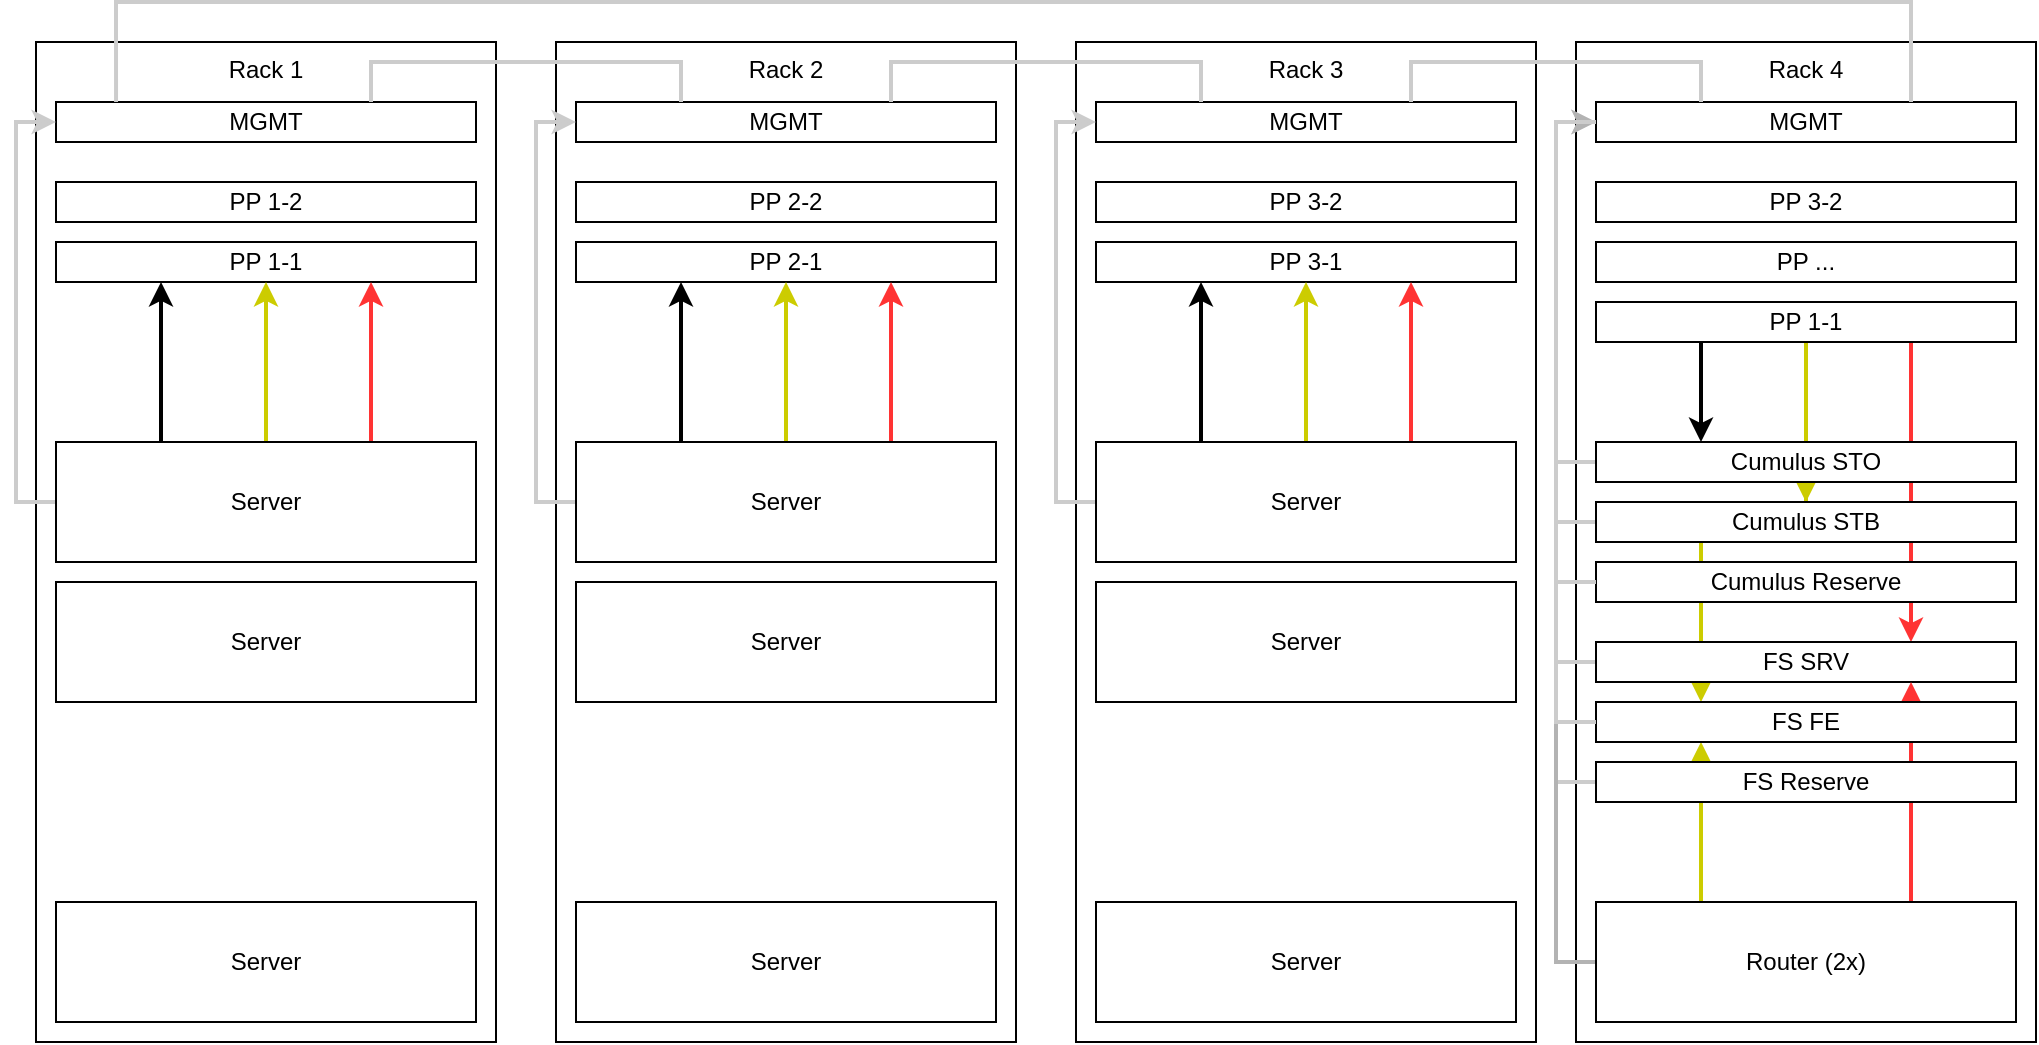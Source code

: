 <mxfile version="13.0.1" type="github">
  <diagram id="Y6lSinv7L4pgqS5vqZRM" name="Page-1">
    <mxGraphModel dx="996" dy="675" grid="1" gridSize="10" guides="1" tooltips="1" connect="1" arrows="1" fold="1" page="1" pageScale="1" pageWidth="850" pageHeight="1100" math="0" shadow="0">
      <root>
        <mxCell id="0" />
        <mxCell id="1" parent="0" />
        <mxCell id="ZG17BAWp0sAqj_uzSBZP-15" value="" style="group" vertex="1" connectable="0" parent="1">
          <mxGeometry x="30" y="130" width="230" height="500" as="geometry" />
        </mxCell>
        <mxCell id="ZG17BAWp0sAqj_uzSBZP-5" value="Rack 1" style="rounded=0;whiteSpace=wrap;html=1;verticalAlign=top;" vertex="1" parent="ZG17BAWp0sAqj_uzSBZP-15">
          <mxGeometry width="230" height="500" as="geometry" />
        </mxCell>
        <mxCell id="ZG17BAWp0sAqj_uzSBZP-1" value="PP 1-1" style="rounded=0;whiteSpace=wrap;html=1;" vertex="1" parent="ZG17BAWp0sAqj_uzSBZP-15">
          <mxGeometry x="10" y="100" width="210" height="20" as="geometry" />
        </mxCell>
        <mxCell id="ZG17BAWp0sAqj_uzSBZP-2" value="PP 1-2" style="rounded=0;whiteSpace=wrap;html=1;" vertex="1" parent="ZG17BAWp0sAqj_uzSBZP-15">
          <mxGeometry x="10" y="70" width="210" height="20" as="geometry" />
        </mxCell>
        <mxCell id="ZG17BAWp0sAqj_uzSBZP-6" value="MGMT" style="rounded=0;whiteSpace=wrap;html=1;" vertex="1" parent="ZG17BAWp0sAqj_uzSBZP-15">
          <mxGeometry x="10" y="30" width="210" height="20" as="geometry" />
        </mxCell>
        <mxCell id="ZG17BAWp0sAqj_uzSBZP-11" style="edgeStyle=orthogonalEdgeStyle;rounded=0;orthogonalLoop=1;jettySize=auto;html=1;exitX=0;exitY=0.5;exitDx=0;exitDy=0;entryX=0;entryY=0.5;entryDx=0;entryDy=0;strokeColor=#CCCCCC;strokeWidth=2;" edge="1" parent="ZG17BAWp0sAqj_uzSBZP-15" source="ZG17BAWp0sAqj_uzSBZP-8" target="ZG17BAWp0sAqj_uzSBZP-6">
          <mxGeometry relative="1" as="geometry" />
        </mxCell>
        <mxCell id="ZG17BAWp0sAqj_uzSBZP-12" style="edgeStyle=orthogonalEdgeStyle;rounded=0;orthogonalLoop=1;jettySize=auto;html=1;exitX=0.25;exitY=0;exitDx=0;exitDy=0;entryX=0.25;entryY=1;entryDx=0;entryDy=0;strokeColor=#000000;strokeWidth=2;" edge="1" parent="ZG17BAWp0sAqj_uzSBZP-15" source="ZG17BAWp0sAqj_uzSBZP-8" target="ZG17BAWp0sAqj_uzSBZP-1">
          <mxGeometry relative="1" as="geometry" />
        </mxCell>
        <mxCell id="ZG17BAWp0sAqj_uzSBZP-13" style="edgeStyle=orthogonalEdgeStyle;rounded=0;orthogonalLoop=1;jettySize=auto;html=1;exitX=0.5;exitY=0;exitDx=0;exitDy=0;entryX=0.5;entryY=1;entryDx=0;entryDy=0;strokeColor=#CCCC00;strokeWidth=2;" edge="1" parent="ZG17BAWp0sAqj_uzSBZP-15" source="ZG17BAWp0sAqj_uzSBZP-8" target="ZG17BAWp0sAqj_uzSBZP-1">
          <mxGeometry relative="1" as="geometry" />
        </mxCell>
        <mxCell id="ZG17BAWp0sAqj_uzSBZP-14" style="edgeStyle=orthogonalEdgeStyle;rounded=0;orthogonalLoop=1;jettySize=auto;html=1;exitX=0.75;exitY=0;exitDx=0;exitDy=0;entryX=0.75;entryY=1;entryDx=0;entryDy=0;strokeColor=#FF3333;strokeWidth=2;" edge="1" parent="ZG17BAWp0sAqj_uzSBZP-15" source="ZG17BAWp0sAqj_uzSBZP-8" target="ZG17BAWp0sAqj_uzSBZP-1">
          <mxGeometry relative="1" as="geometry" />
        </mxCell>
        <mxCell id="ZG17BAWp0sAqj_uzSBZP-8" value="Server" style="rounded=0;whiteSpace=wrap;html=1;" vertex="1" parent="ZG17BAWp0sAqj_uzSBZP-15">
          <mxGeometry x="10" y="200" width="210" height="60" as="geometry" />
        </mxCell>
        <mxCell id="ZG17BAWp0sAqj_uzSBZP-9" value="Server" style="rounded=0;whiteSpace=wrap;html=1;" vertex="1" parent="ZG17BAWp0sAqj_uzSBZP-15">
          <mxGeometry x="10" y="270" width="210" height="60" as="geometry" />
        </mxCell>
        <mxCell id="ZG17BAWp0sAqj_uzSBZP-10" value="Server" style="rounded=0;whiteSpace=wrap;html=1;" vertex="1" parent="ZG17BAWp0sAqj_uzSBZP-15">
          <mxGeometry x="10" y="430" width="210" height="60" as="geometry" />
        </mxCell>
        <mxCell id="ZG17BAWp0sAqj_uzSBZP-16" value="" style="group" vertex="1" connectable="0" parent="1">
          <mxGeometry x="290" y="130" width="230" height="500" as="geometry" />
        </mxCell>
        <mxCell id="ZG17BAWp0sAqj_uzSBZP-17" value="Rack 2" style="rounded=0;whiteSpace=wrap;html=1;verticalAlign=top;" vertex="1" parent="ZG17BAWp0sAqj_uzSBZP-16">
          <mxGeometry width="230" height="500" as="geometry" />
        </mxCell>
        <mxCell id="ZG17BAWp0sAqj_uzSBZP-18" value="PP 2-1" style="rounded=0;whiteSpace=wrap;html=1;" vertex="1" parent="ZG17BAWp0sAqj_uzSBZP-16">
          <mxGeometry x="10" y="100" width="210" height="20" as="geometry" />
        </mxCell>
        <mxCell id="ZG17BAWp0sAqj_uzSBZP-19" value="PP 2-2" style="rounded=0;whiteSpace=wrap;html=1;" vertex="1" parent="ZG17BAWp0sAqj_uzSBZP-16">
          <mxGeometry x="10" y="70" width="210" height="20" as="geometry" />
        </mxCell>
        <mxCell id="ZG17BAWp0sAqj_uzSBZP-20" value="MGMT" style="rounded=0;whiteSpace=wrap;html=1;" vertex="1" parent="ZG17BAWp0sAqj_uzSBZP-16">
          <mxGeometry x="10" y="30" width="210" height="20" as="geometry" />
        </mxCell>
        <mxCell id="ZG17BAWp0sAqj_uzSBZP-21" style="edgeStyle=orthogonalEdgeStyle;rounded=0;orthogonalLoop=1;jettySize=auto;html=1;exitX=0;exitY=0.5;exitDx=0;exitDy=0;entryX=0;entryY=0.5;entryDx=0;entryDy=0;strokeColor=#CCCCCC;strokeWidth=2;" edge="1" parent="ZG17BAWp0sAqj_uzSBZP-16" source="ZG17BAWp0sAqj_uzSBZP-25" target="ZG17BAWp0sAqj_uzSBZP-20">
          <mxGeometry relative="1" as="geometry" />
        </mxCell>
        <mxCell id="ZG17BAWp0sAqj_uzSBZP-22" style="edgeStyle=orthogonalEdgeStyle;rounded=0;orthogonalLoop=1;jettySize=auto;html=1;exitX=0.25;exitY=0;exitDx=0;exitDy=0;entryX=0.25;entryY=1;entryDx=0;entryDy=0;strokeColor=#000000;strokeWidth=2;" edge="1" parent="ZG17BAWp0sAqj_uzSBZP-16" source="ZG17BAWp0sAqj_uzSBZP-25" target="ZG17BAWp0sAqj_uzSBZP-18">
          <mxGeometry relative="1" as="geometry" />
        </mxCell>
        <mxCell id="ZG17BAWp0sAqj_uzSBZP-23" style="edgeStyle=orthogonalEdgeStyle;rounded=0;orthogonalLoop=1;jettySize=auto;html=1;exitX=0.5;exitY=0;exitDx=0;exitDy=0;entryX=0.5;entryY=1;entryDx=0;entryDy=0;strokeColor=#CCCC00;strokeWidth=2;" edge="1" parent="ZG17BAWp0sAqj_uzSBZP-16" source="ZG17BAWp0sAqj_uzSBZP-25" target="ZG17BAWp0sAqj_uzSBZP-18">
          <mxGeometry relative="1" as="geometry" />
        </mxCell>
        <mxCell id="ZG17BAWp0sAqj_uzSBZP-24" style="edgeStyle=orthogonalEdgeStyle;rounded=0;orthogonalLoop=1;jettySize=auto;html=1;exitX=0.75;exitY=0;exitDx=0;exitDy=0;entryX=0.75;entryY=1;entryDx=0;entryDy=0;strokeColor=#FF3333;strokeWidth=2;" edge="1" parent="ZG17BAWp0sAqj_uzSBZP-16" source="ZG17BAWp0sAqj_uzSBZP-25" target="ZG17BAWp0sAqj_uzSBZP-18">
          <mxGeometry relative="1" as="geometry" />
        </mxCell>
        <mxCell id="ZG17BAWp0sAqj_uzSBZP-25" value="Server" style="rounded=0;whiteSpace=wrap;html=1;" vertex="1" parent="ZG17BAWp0sAqj_uzSBZP-16">
          <mxGeometry x="10" y="200" width="210" height="60" as="geometry" />
        </mxCell>
        <mxCell id="ZG17BAWp0sAqj_uzSBZP-26" value="Server" style="rounded=0;whiteSpace=wrap;html=1;" vertex="1" parent="ZG17BAWp0sAqj_uzSBZP-16">
          <mxGeometry x="10" y="270" width="210" height="60" as="geometry" />
        </mxCell>
        <mxCell id="ZG17BAWp0sAqj_uzSBZP-27" value="Server" style="rounded=0;whiteSpace=wrap;html=1;" vertex="1" parent="ZG17BAWp0sAqj_uzSBZP-16">
          <mxGeometry x="10" y="430" width="210" height="60" as="geometry" />
        </mxCell>
        <mxCell id="ZG17BAWp0sAqj_uzSBZP-28" value="" style="group" vertex="1" connectable="0" parent="1">
          <mxGeometry x="550" y="130" width="230" height="500" as="geometry" />
        </mxCell>
        <mxCell id="ZG17BAWp0sAqj_uzSBZP-29" value="Rack 3" style="rounded=0;whiteSpace=wrap;html=1;verticalAlign=top;" vertex="1" parent="ZG17BAWp0sAqj_uzSBZP-28">
          <mxGeometry width="230" height="500" as="geometry" />
        </mxCell>
        <mxCell id="ZG17BAWp0sAqj_uzSBZP-30" value="PP 3-1" style="rounded=0;whiteSpace=wrap;html=1;" vertex="1" parent="ZG17BAWp0sAqj_uzSBZP-28">
          <mxGeometry x="10" y="100" width="210" height="20" as="geometry" />
        </mxCell>
        <mxCell id="ZG17BAWp0sAqj_uzSBZP-31" value="PP 3-2" style="rounded=0;whiteSpace=wrap;html=1;" vertex="1" parent="ZG17BAWp0sAqj_uzSBZP-28">
          <mxGeometry x="10" y="70" width="210" height="20" as="geometry" />
        </mxCell>
        <mxCell id="ZG17BAWp0sAqj_uzSBZP-32" value="MGMT" style="rounded=0;whiteSpace=wrap;html=1;" vertex="1" parent="ZG17BAWp0sAqj_uzSBZP-28">
          <mxGeometry x="10" y="30" width="210" height="20" as="geometry" />
        </mxCell>
        <mxCell id="ZG17BAWp0sAqj_uzSBZP-33" style="edgeStyle=orthogonalEdgeStyle;rounded=0;orthogonalLoop=1;jettySize=auto;html=1;exitX=0;exitY=0.5;exitDx=0;exitDy=0;entryX=0;entryY=0.5;entryDx=0;entryDy=0;strokeColor=#CCCCCC;strokeWidth=2;" edge="1" parent="ZG17BAWp0sAqj_uzSBZP-28" source="ZG17BAWp0sAqj_uzSBZP-37" target="ZG17BAWp0sAqj_uzSBZP-32">
          <mxGeometry relative="1" as="geometry" />
        </mxCell>
        <mxCell id="ZG17BAWp0sAqj_uzSBZP-34" style="edgeStyle=orthogonalEdgeStyle;rounded=0;orthogonalLoop=1;jettySize=auto;html=1;exitX=0.25;exitY=0;exitDx=0;exitDy=0;entryX=0.25;entryY=1;entryDx=0;entryDy=0;strokeColor=#000000;strokeWidth=2;" edge="1" parent="ZG17BAWp0sAqj_uzSBZP-28" source="ZG17BAWp0sAqj_uzSBZP-37" target="ZG17BAWp0sAqj_uzSBZP-30">
          <mxGeometry relative="1" as="geometry" />
        </mxCell>
        <mxCell id="ZG17BAWp0sAqj_uzSBZP-35" style="edgeStyle=orthogonalEdgeStyle;rounded=0;orthogonalLoop=1;jettySize=auto;html=1;exitX=0.5;exitY=0;exitDx=0;exitDy=0;entryX=0.5;entryY=1;entryDx=0;entryDy=0;strokeColor=#CCCC00;strokeWidth=2;" edge="1" parent="ZG17BAWp0sAqj_uzSBZP-28" source="ZG17BAWp0sAqj_uzSBZP-37" target="ZG17BAWp0sAqj_uzSBZP-30">
          <mxGeometry relative="1" as="geometry" />
        </mxCell>
        <mxCell id="ZG17BAWp0sAqj_uzSBZP-36" style="edgeStyle=orthogonalEdgeStyle;rounded=0;orthogonalLoop=1;jettySize=auto;html=1;exitX=0.75;exitY=0;exitDx=0;exitDy=0;entryX=0.75;entryY=1;entryDx=0;entryDy=0;strokeColor=#FF3333;strokeWidth=2;" edge="1" parent="ZG17BAWp0sAqj_uzSBZP-28" source="ZG17BAWp0sAqj_uzSBZP-37" target="ZG17BAWp0sAqj_uzSBZP-30">
          <mxGeometry relative="1" as="geometry" />
        </mxCell>
        <mxCell id="ZG17BAWp0sAqj_uzSBZP-37" value="Server" style="rounded=0;whiteSpace=wrap;html=1;" vertex="1" parent="ZG17BAWp0sAqj_uzSBZP-28">
          <mxGeometry x="10" y="200" width="210" height="60" as="geometry" />
        </mxCell>
        <mxCell id="ZG17BAWp0sAqj_uzSBZP-38" value="Server" style="rounded=0;whiteSpace=wrap;html=1;" vertex="1" parent="ZG17BAWp0sAqj_uzSBZP-28">
          <mxGeometry x="10" y="270" width="210" height="60" as="geometry" />
        </mxCell>
        <mxCell id="ZG17BAWp0sAqj_uzSBZP-39" value="Server" style="rounded=0;whiteSpace=wrap;html=1;" vertex="1" parent="ZG17BAWp0sAqj_uzSBZP-28">
          <mxGeometry x="10" y="430" width="210" height="60" as="geometry" />
        </mxCell>
        <mxCell id="ZG17BAWp0sAqj_uzSBZP-40" value="" style="group" vertex="1" connectable="0" parent="1">
          <mxGeometry x="800" y="130" width="230" height="500" as="geometry" />
        </mxCell>
        <mxCell id="ZG17BAWp0sAqj_uzSBZP-41" value="Rack 4" style="rounded=0;whiteSpace=wrap;html=1;verticalAlign=top;" vertex="1" parent="ZG17BAWp0sAqj_uzSBZP-40">
          <mxGeometry width="230" height="500" as="geometry" />
        </mxCell>
        <mxCell id="ZG17BAWp0sAqj_uzSBZP-54" style="edgeStyle=orthogonalEdgeStyle;rounded=0;orthogonalLoop=1;jettySize=auto;html=1;exitX=0.25;exitY=1;exitDx=0;exitDy=0;entryX=0.25;entryY=0;entryDx=0;entryDy=0;strokeColor=#000000;strokeWidth=2;" edge="1" parent="ZG17BAWp0sAqj_uzSBZP-40" source="ZG17BAWp0sAqj_uzSBZP-42" target="ZG17BAWp0sAqj_uzSBZP-49">
          <mxGeometry relative="1" as="geometry" />
        </mxCell>
        <mxCell id="ZG17BAWp0sAqj_uzSBZP-59" style="edgeStyle=orthogonalEdgeStyle;rounded=0;orthogonalLoop=1;jettySize=auto;html=1;exitX=0.5;exitY=1;exitDx=0;exitDy=0;entryX=0.5;entryY=0;entryDx=0;entryDy=0;endArrow=classic;endFill=1;strokeColor=#CCCC00;strokeWidth=2;" edge="1" parent="ZG17BAWp0sAqj_uzSBZP-40" source="ZG17BAWp0sAqj_uzSBZP-42" target="ZG17BAWp0sAqj_uzSBZP-50">
          <mxGeometry relative="1" as="geometry" />
        </mxCell>
        <mxCell id="ZG17BAWp0sAqj_uzSBZP-73" style="edgeStyle=orthogonalEdgeStyle;rounded=0;orthogonalLoop=1;jettySize=auto;html=1;exitX=0.75;exitY=1;exitDx=0;exitDy=0;entryX=0.75;entryY=0;entryDx=0;entryDy=0;endArrow=classic;endFill=1;strokeColor=#FF3333;strokeWidth=2;" edge="1" parent="ZG17BAWp0sAqj_uzSBZP-40" source="ZG17BAWp0sAqj_uzSBZP-42" target="ZG17BAWp0sAqj_uzSBZP-52">
          <mxGeometry relative="1" as="geometry" />
        </mxCell>
        <mxCell id="ZG17BAWp0sAqj_uzSBZP-74" style="edgeStyle=orthogonalEdgeStyle;rounded=0;orthogonalLoop=1;jettySize=auto;html=1;exitX=0.5;exitY=1;exitDx=0;exitDy=0;entryX=0.25;entryY=0;entryDx=0;entryDy=0;endArrow=classic;endFill=1;strokeColor=#CCCC00;strokeWidth=2;" edge="1" parent="ZG17BAWp0sAqj_uzSBZP-40" source="ZG17BAWp0sAqj_uzSBZP-42" target="ZG17BAWp0sAqj_uzSBZP-63">
          <mxGeometry relative="1" as="geometry" />
        </mxCell>
        <mxCell id="ZG17BAWp0sAqj_uzSBZP-42" value="PP 1-1" style="rounded=0;whiteSpace=wrap;html=1;" vertex="1" parent="ZG17BAWp0sAqj_uzSBZP-40">
          <mxGeometry x="10" y="130" width="210" height="20" as="geometry" />
        </mxCell>
        <mxCell id="ZG17BAWp0sAqj_uzSBZP-43" value="PP 3-2" style="rounded=0;whiteSpace=wrap;html=1;" vertex="1" parent="ZG17BAWp0sAqj_uzSBZP-40">
          <mxGeometry x="10" y="70" width="210" height="20" as="geometry" />
        </mxCell>
        <mxCell id="ZG17BAWp0sAqj_uzSBZP-44" value="MGMT" style="rounded=0;whiteSpace=wrap;html=1;" vertex="1" parent="ZG17BAWp0sAqj_uzSBZP-40">
          <mxGeometry x="10" y="30" width="210" height="20" as="geometry" />
        </mxCell>
        <mxCell id="ZG17BAWp0sAqj_uzSBZP-45" style="edgeStyle=orthogonalEdgeStyle;rounded=0;orthogonalLoop=1;jettySize=auto;html=1;exitX=0;exitY=0.5;exitDx=0;exitDy=0;entryX=0;entryY=0.5;entryDx=0;entryDy=0;strokeColor=#CCCCCC;strokeWidth=2;" edge="1" parent="ZG17BAWp0sAqj_uzSBZP-40" source="ZG17BAWp0sAqj_uzSBZP-49" target="ZG17BAWp0sAqj_uzSBZP-44">
          <mxGeometry relative="1" as="geometry" />
        </mxCell>
        <mxCell id="ZG17BAWp0sAqj_uzSBZP-49" value="Cumulus STO" style="rounded=0;whiteSpace=wrap;html=1;" vertex="1" parent="ZG17BAWp0sAqj_uzSBZP-40">
          <mxGeometry x="10" y="200" width="210" height="20" as="geometry" />
        </mxCell>
        <mxCell id="ZG17BAWp0sAqj_uzSBZP-66" style="edgeStyle=orthogonalEdgeStyle;rounded=0;orthogonalLoop=1;jettySize=auto;html=1;exitX=0;exitY=0.5;exitDx=0;exitDy=0;entryX=0;entryY=0.5;entryDx=0;entryDy=0;endArrow=none;endFill=0;strokeColor=#CCCCCC;strokeWidth=2;" edge="1" parent="ZG17BAWp0sAqj_uzSBZP-40" source="ZG17BAWp0sAqj_uzSBZP-50" target="ZG17BAWp0sAqj_uzSBZP-44">
          <mxGeometry relative="1" as="geometry" />
        </mxCell>
        <mxCell id="ZG17BAWp0sAqj_uzSBZP-50" value="Cumulus STB" style="rounded=0;whiteSpace=wrap;html=1;" vertex="1" parent="ZG17BAWp0sAqj_uzSBZP-40">
          <mxGeometry x="10" y="230" width="210" height="20" as="geometry" />
        </mxCell>
        <mxCell id="ZG17BAWp0sAqj_uzSBZP-68" style="edgeStyle=orthogonalEdgeStyle;rounded=0;orthogonalLoop=1;jettySize=auto;html=1;exitX=0;exitY=0.5;exitDx=0;exitDy=0;entryX=0;entryY=0.5;entryDx=0;entryDy=0;endArrow=none;endFill=0;strokeColor=#CCCCCC;strokeWidth=2;" edge="1" parent="ZG17BAWp0sAqj_uzSBZP-40" source="ZG17BAWp0sAqj_uzSBZP-52" target="ZG17BAWp0sAqj_uzSBZP-44">
          <mxGeometry relative="1" as="geometry" />
        </mxCell>
        <mxCell id="ZG17BAWp0sAqj_uzSBZP-52" value="FS SRV" style="rounded=0;whiteSpace=wrap;html=1;" vertex="1" parent="ZG17BAWp0sAqj_uzSBZP-40">
          <mxGeometry x="10" y="300" width="210" height="20" as="geometry" />
        </mxCell>
        <mxCell id="ZG17BAWp0sAqj_uzSBZP-53" style="edgeStyle=orthogonalEdgeStyle;rounded=0;orthogonalLoop=1;jettySize=auto;html=1;exitX=0.5;exitY=1;exitDx=0;exitDy=0;strokeColor=#000000;strokeWidth=2;" edge="1" parent="ZG17BAWp0sAqj_uzSBZP-40" source="ZG17BAWp0sAqj_uzSBZP-49" target="ZG17BAWp0sAqj_uzSBZP-49">
          <mxGeometry relative="1" as="geometry" />
        </mxCell>
        <mxCell id="ZG17BAWp0sAqj_uzSBZP-60" value="Cumulus Reserve" style="rounded=0;whiteSpace=wrap;html=1;" vertex="1" parent="ZG17BAWp0sAqj_uzSBZP-40">
          <mxGeometry x="10" y="260" width="210" height="20" as="geometry" />
        </mxCell>
        <mxCell id="ZG17BAWp0sAqj_uzSBZP-61" style="edgeStyle=orthogonalEdgeStyle;rounded=0;orthogonalLoop=1;jettySize=auto;html=1;exitX=0.5;exitY=1;exitDx=0;exitDy=0;endArrow=none;endFill=0;strokeColor=#CCCCCC;strokeWidth=2;" edge="1" parent="ZG17BAWp0sAqj_uzSBZP-40" source="ZG17BAWp0sAqj_uzSBZP-52" target="ZG17BAWp0sAqj_uzSBZP-52">
          <mxGeometry relative="1" as="geometry" />
        </mxCell>
        <mxCell id="ZG17BAWp0sAqj_uzSBZP-62" style="edgeStyle=orthogonalEdgeStyle;rounded=0;orthogonalLoop=1;jettySize=auto;html=1;exitX=0.5;exitY=1;exitDx=0;exitDy=0;endArrow=none;endFill=0;strokeColor=#CCCCCC;strokeWidth=2;" edge="1" parent="ZG17BAWp0sAqj_uzSBZP-40" source="ZG17BAWp0sAqj_uzSBZP-52" target="ZG17BAWp0sAqj_uzSBZP-52">
          <mxGeometry relative="1" as="geometry" />
        </mxCell>
        <mxCell id="ZG17BAWp0sAqj_uzSBZP-70" style="edgeStyle=orthogonalEdgeStyle;rounded=0;orthogonalLoop=1;jettySize=auto;html=1;exitX=0;exitY=0.5;exitDx=0;exitDy=0;entryX=0;entryY=0.5;entryDx=0;entryDy=0;endArrow=none;endFill=0;strokeColor=#CCCCCC;strokeWidth=2;" edge="1" parent="ZG17BAWp0sAqj_uzSBZP-40" source="ZG17BAWp0sAqj_uzSBZP-64" target="ZG17BAWp0sAqj_uzSBZP-44">
          <mxGeometry relative="1" as="geometry" />
        </mxCell>
        <mxCell id="ZG17BAWp0sAqj_uzSBZP-76" style="edgeStyle=orthogonalEdgeStyle;rounded=0;orthogonalLoop=1;jettySize=auto;html=1;exitX=0;exitY=0.5;exitDx=0;exitDy=0;entryX=0;entryY=0.5;entryDx=0;entryDy=0;endArrow=classic;endFill=1;strokeColor=#B3B3B3;strokeWidth=2;" edge="1" parent="ZG17BAWp0sAqj_uzSBZP-40" source="ZG17BAWp0sAqj_uzSBZP-75" target="ZG17BAWp0sAqj_uzSBZP-44">
          <mxGeometry relative="1" as="geometry" />
        </mxCell>
        <mxCell id="ZG17BAWp0sAqj_uzSBZP-78" style="edgeStyle=orthogonalEdgeStyle;rounded=0;orthogonalLoop=1;jettySize=auto;html=1;exitX=0.25;exitY=0;exitDx=0;exitDy=0;entryX=0.25;entryY=1;entryDx=0;entryDy=0;endArrow=classic;endFill=1;strokeColor=#CCCC00;strokeWidth=2;" edge="1" parent="ZG17BAWp0sAqj_uzSBZP-40" source="ZG17BAWp0sAqj_uzSBZP-75" target="ZG17BAWp0sAqj_uzSBZP-63">
          <mxGeometry relative="1" as="geometry" />
        </mxCell>
        <mxCell id="ZG17BAWp0sAqj_uzSBZP-79" style="edgeStyle=orthogonalEdgeStyle;rounded=0;orthogonalLoop=1;jettySize=auto;html=1;exitX=0.75;exitY=0;exitDx=0;exitDy=0;entryX=0.75;entryY=1;entryDx=0;entryDy=0;endArrow=classic;endFill=1;strokeColor=#FF3333;strokeWidth=2;" edge="1" parent="ZG17BAWp0sAqj_uzSBZP-40" source="ZG17BAWp0sAqj_uzSBZP-75" target="ZG17BAWp0sAqj_uzSBZP-52">
          <mxGeometry relative="1" as="geometry" />
        </mxCell>
        <mxCell id="ZG17BAWp0sAqj_uzSBZP-75" value="Router (2x)" style="rounded=0;whiteSpace=wrap;html=1;" vertex="1" parent="ZG17BAWp0sAqj_uzSBZP-40">
          <mxGeometry x="10" y="430" width="210" height="60" as="geometry" />
        </mxCell>
        <mxCell id="ZG17BAWp0sAqj_uzSBZP-64" value="FS Reserve" style="rounded=0;whiteSpace=wrap;html=1;" vertex="1" parent="ZG17BAWp0sAqj_uzSBZP-40">
          <mxGeometry x="10" y="360" width="210" height="20" as="geometry" />
        </mxCell>
        <mxCell id="ZG17BAWp0sAqj_uzSBZP-63" value="FS FE" style="rounded=0;whiteSpace=wrap;html=1;" vertex="1" parent="ZG17BAWp0sAqj_uzSBZP-40">
          <mxGeometry x="10" y="330" width="210" height="20" as="geometry" />
        </mxCell>
        <mxCell id="ZG17BAWp0sAqj_uzSBZP-80" value="PP ..." style="rounded=0;whiteSpace=wrap;html=1;" vertex="1" parent="ZG17BAWp0sAqj_uzSBZP-40">
          <mxGeometry x="10" y="100" width="210" height="20" as="geometry" />
        </mxCell>
        <mxCell id="ZG17BAWp0sAqj_uzSBZP-55" style="edgeStyle=orthogonalEdgeStyle;rounded=0;orthogonalLoop=1;jettySize=auto;html=1;exitX=0.75;exitY=0;exitDx=0;exitDy=0;entryX=0.25;entryY=0;entryDx=0;entryDy=0;strokeColor=#CCCCCC;strokeWidth=2;endArrow=none;endFill=0;" edge="1" parent="1" source="ZG17BAWp0sAqj_uzSBZP-6" target="ZG17BAWp0sAqj_uzSBZP-20">
          <mxGeometry relative="1" as="geometry" />
        </mxCell>
        <mxCell id="ZG17BAWp0sAqj_uzSBZP-56" style="edgeStyle=orthogonalEdgeStyle;rounded=0;orthogonalLoop=1;jettySize=auto;html=1;exitX=0.75;exitY=0;exitDx=0;exitDy=0;entryX=0.25;entryY=0;entryDx=0;entryDy=0;strokeColor=#CCCCCC;strokeWidth=2;endArrow=none;endFill=0;" edge="1" parent="1" source="ZG17BAWp0sAqj_uzSBZP-20" target="ZG17BAWp0sAqj_uzSBZP-32">
          <mxGeometry relative="1" as="geometry" />
        </mxCell>
        <mxCell id="ZG17BAWp0sAqj_uzSBZP-57" style="edgeStyle=orthogonalEdgeStyle;rounded=0;orthogonalLoop=1;jettySize=auto;html=1;exitX=0.75;exitY=0;exitDx=0;exitDy=0;entryX=0.25;entryY=0;entryDx=0;entryDy=0;strokeColor=#CCCCCC;strokeWidth=2;endArrow=none;endFill=0;" edge="1" parent="1" source="ZG17BAWp0sAqj_uzSBZP-32" target="ZG17BAWp0sAqj_uzSBZP-44">
          <mxGeometry relative="1" as="geometry" />
        </mxCell>
        <mxCell id="ZG17BAWp0sAqj_uzSBZP-58" style="edgeStyle=orthogonalEdgeStyle;rounded=0;orthogonalLoop=1;jettySize=auto;html=1;exitX=0.75;exitY=0;exitDx=0;exitDy=0;entryX=0.143;entryY=0;entryDx=0;entryDy=0;entryPerimeter=0;strokeColor=#CCCCCC;strokeWidth=2;endArrow=none;endFill=0;" edge="1" parent="1" source="ZG17BAWp0sAqj_uzSBZP-44" target="ZG17BAWp0sAqj_uzSBZP-6">
          <mxGeometry relative="1" as="geometry">
            <Array as="points">
              <mxPoint x="968" y="110" />
              <mxPoint x="70" y="110" />
            </Array>
          </mxGeometry>
        </mxCell>
        <mxCell id="ZG17BAWp0sAqj_uzSBZP-67" style="edgeStyle=orthogonalEdgeStyle;rounded=0;orthogonalLoop=1;jettySize=auto;html=1;exitX=0;exitY=0.5;exitDx=0;exitDy=0;endArrow=none;endFill=0;strokeColor=#CCCCCC;strokeWidth=2;" edge="1" parent="1" source="ZG17BAWp0sAqj_uzSBZP-60">
          <mxGeometry relative="1" as="geometry">
            <mxPoint x="810" y="170" as="targetPoint" />
            <Array as="points">
              <mxPoint x="790" y="400" />
              <mxPoint x="790" y="170" />
            </Array>
          </mxGeometry>
        </mxCell>
        <mxCell id="ZG17BAWp0sAqj_uzSBZP-69" style="edgeStyle=orthogonalEdgeStyle;rounded=0;orthogonalLoop=1;jettySize=auto;html=1;exitX=0;exitY=0.5;exitDx=0;exitDy=0;endArrow=none;endFill=0;strokeColor=#CCCCCC;strokeWidth=2;" edge="1" parent="1" source="ZG17BAWp0sAqj_uzSBZP-63">
          <mxGeometry relative="1" as="geometry">
            <mxPoint x="790" y="280" as="targetPoint" />
          </mxGeometry>
        </mxCell>
      </root>
    </mxGraphModel>
  </diagram>
</mxfile>
